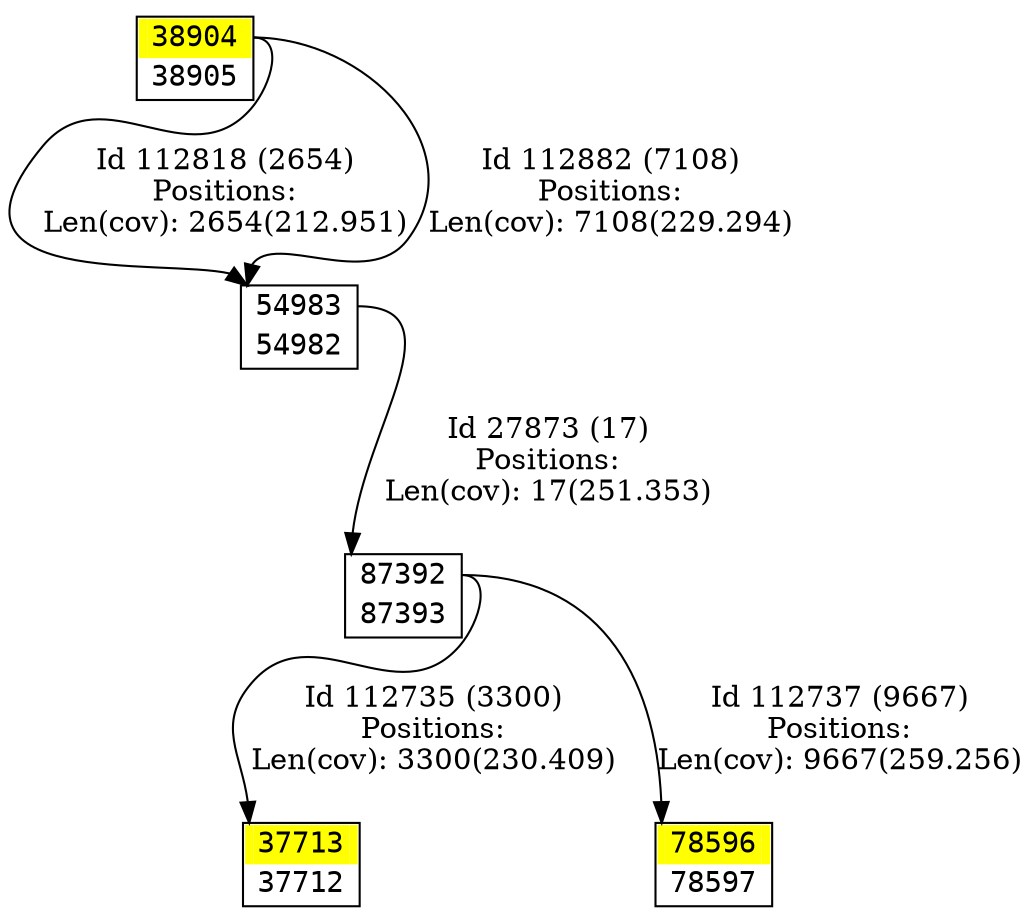 digraph graph_picture {
node[fontname=<Courier> ,penwidth=<1.8> ,shape=<plaintext> ]
vertex_37712_37713[label=<<TABLE BORDER="1" CELLSPACING="0" >
<TR><TD BORDER="0" PORT = "port_37713_in" color="yellow" bgcolor="yellow" ></TD><TD BORDER="0" color="yellow" bgcolor="yellow" >37713</TD><TD BORDER="0" PORT = "port_37713_out" color="yellow" bgcolor="yellow" ></TD></TR>
<TR><TD BORDER="0" PORT = "port_37712_out" color="white" bgcolor="white" ></TD><TD BORDER="0" color="white" bgcolor="white" >37712</TD><TD BORDER="0" PORT = "port_37712_in" color="white" bgcolor="white" ></TD></TR>
</TABLE>> ,color=<black> ,URL=</vertex/37713.svg> ]
vertex_38904_38905[label=<<TABLE BORDER="1" CELLSPACING="0" >
<TR><TD BORDER="0" PORT = "port_38904_in" color="yellow" bgcolor="yellow" ></TD><TD BORDER="0" color="yellow" bgcolor="yellow" >38904</TD><TD BORDER="0" PORT = "port_38904_out" color="yellow" bgcolor="yellow" ></TD></TR>
<TR><TD BORDER="0" PORT = "port_38905_out" color="white" bgcolor="white" ></TD><TD BORDER="0" color="white" bgcolor="white" >38905</TD><TD BORDER="0" PORT = "port_38905_in" color="white" bgcolor="white" ></TD></TR>
</TABLE>> ,color=<black> ,URL=</vertex/38904.svg> ]
vertex_54982_54983[label=<<TABLE BORDER="1" CELLSPACING="0" >
<TR><TD BORDER="0" PORT = "port_54983_in" color="white" bgcolor="white" ></TD><TD BORDER="0" color="white" bgcolor="white" >54983</TD><TD BORDER="0" PORT = "port_54983_out" color="white" bgcolor="white" ></TD></TR>
<TR><TD BORDER="0" PORT = "port_54982_out" color="white" bgcolor="white" ></TD><TD BORDER="0" color="white" bgcolor="white" >54982</TD><TD BORDER="0" PORT = "port_54982_in" color="white" bgcolor="white" ></TD></TR>
</TABLE>> ,color=<black> ,URL=</vertex/54983.svg> ]
vertex_78596_78597[label=<<TABLE BORDER="1" CELLSPACING="0" >
<TR><TD BORDER="0" PORT = "port_78596_in" color="yellow" bgcolor="yellow" ></TD><TD BORDER="0" color="yellow" bgcolor="yellow" >78596</TD><TD BORDER="0" PORT = "port_78596_out" color="yellow" bgcolor="yellow" ></TD></TR>
<TR><TD BORDER="0" PORT = "port_78597_out" color="white" bgcolor="white" ></TD><TD BORDER="0" color="white" bgcolor="white" >78597</TD><TD BORDER="0" PORT = "port_78597_in" color="white" bgcolor="white" ></TD></TR>
</TABLE>> ,color=<black> ,URL=</vertex/78596.svg> ]
vertex_87392_87393[label=<<TABLE BORDER="1" CELLSPACING="0" >
<TR><TD BORDER="0" PORT = "port_87392_in" color="white" bgcolor="white" ></TD><TD BORDER="0" color="white" bgcolor="white" >87392</TD><TD BORDER="0" PORT = "port_87392_out" color="white" bgcolor="white" ></TD></TR>
<TR><TD BORDER="0" PORT = "port_87393_out" color="white" bgcolor="white" ></TD><TD BORDER="0" color="white" bgcolor="white" >87393</TD><TD BORDER="0" PORT = "port_87393_in" color="white" bgcolor="white" ></TD></TR>
</TABLE>> ,color=<black> ,URL=</vertex/87392.svg> ]
vertex_54982_54983:port_54983_out->vertex_87392_87393:port_87392_in[label="Id 27873 (17)\nPositions:\nLen(cov): 17(251.353)" ,color=<black> ]
vertex_87392_87393:port_87392_out->vertex_37712_37713:port_37713_in[label="Id 112735 (3300)\nPositions:\nLen(cov): 3300(230.409)" ,color=<black> ]
vertex_87392_87393:port_87392_out->vertex_78596_78597:port_78596_in[label="Id 112737 (9667)\nPositions:\nLen(cov): 9667(259.256)" ,color=<black> ]
vertex_38904_38905:port_38904_out->vertex_54982_54983:port_54983_in[label="Id 112818 (2654)\nPositions:\nLen(cov): 2654(212.951)" ,color=<black> ]
vertex_38904_38905:port_38904_out->vertex_54982_54983:port_54983_in[label="Id 112882 (7108)\nPositions:\nLen(cov): 7108(229.294)" ,color=<black> ]
}
